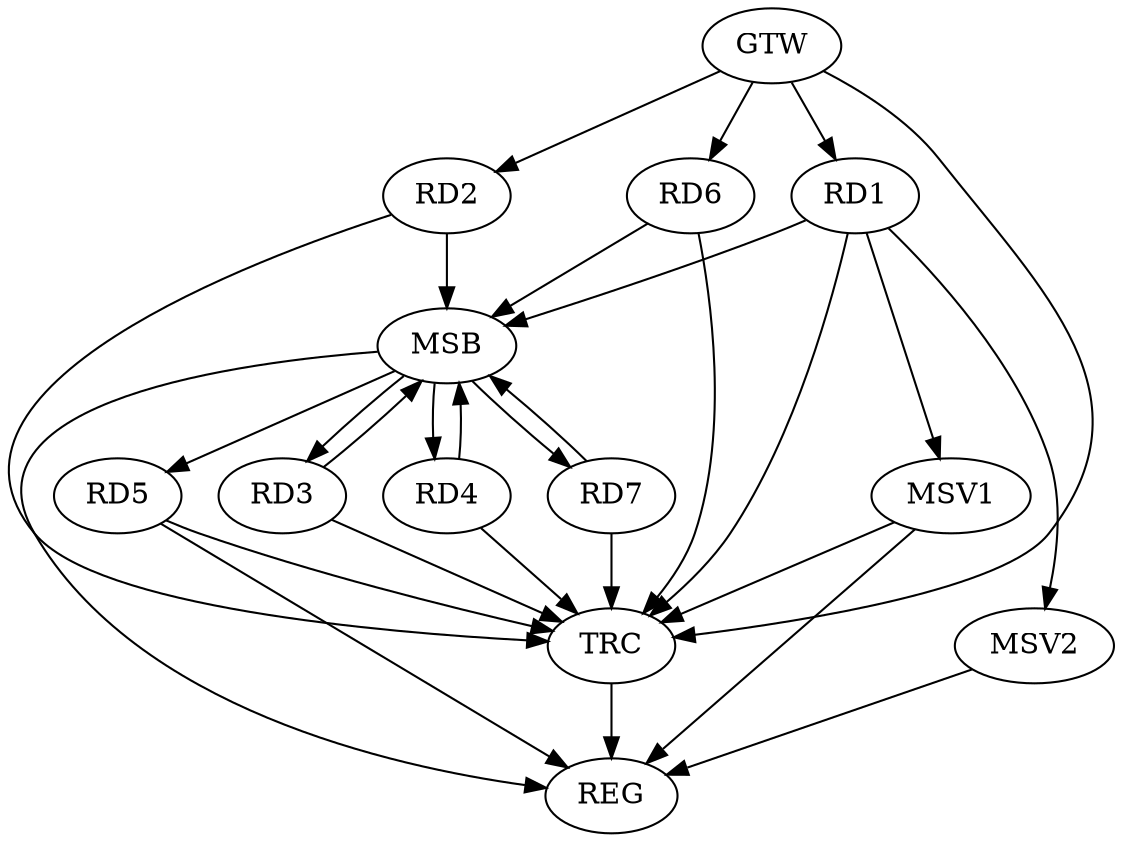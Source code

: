 strict digraph G {
  RD1 [ label="RD1" ];
  RD2 [ label="RD2" ];
  RD3 [ label="RD3" ];
  RD4 [ label="RD4" ];
  RD5 [ label="RD5" ];
  RD6 [ label="RD6" ];
  RD7 [ label="RD7" ];
  GTW [ label="GTW" ];
  REG [ label="REG" ];
  MSB [ label="MSB" ];
  TRC [ label="TRC" ];
  MSV1 [ label="MSV1" ];
  MSV2 [ label="MSV2" ];
  GTW -> RD1;
  GTW -> RD2;
  GTW -> RD6;
  RD5 -> REG;
  RD1 -> MSB;
  MSB -> RD7;
  MSB -> REG;
  RD2 -> MSB;
  RD3 -> MSB;
  MSB -> RD5;
  RD4 -> MSB;
  MSB -> RD3;
  RD6 -> MSB;
  RD7 -> MSB;
  MSB -> RD4;
  RD1 -> TRC;
  RD2 -> TRC;
  RD3 -> TRC;
  RD4 -> TRC;
  RD5 -> TRC;
  RD6 -> TRC;
  RD7 -> TRC;
  GTW -> TRC;
  TRC -> REG;
  RD1 -> MSV1;
  MSV1 -> REG;
  MSV1 -> TRC;
  RD1 -> MSV2;
  MSV2 -> REG;
}
